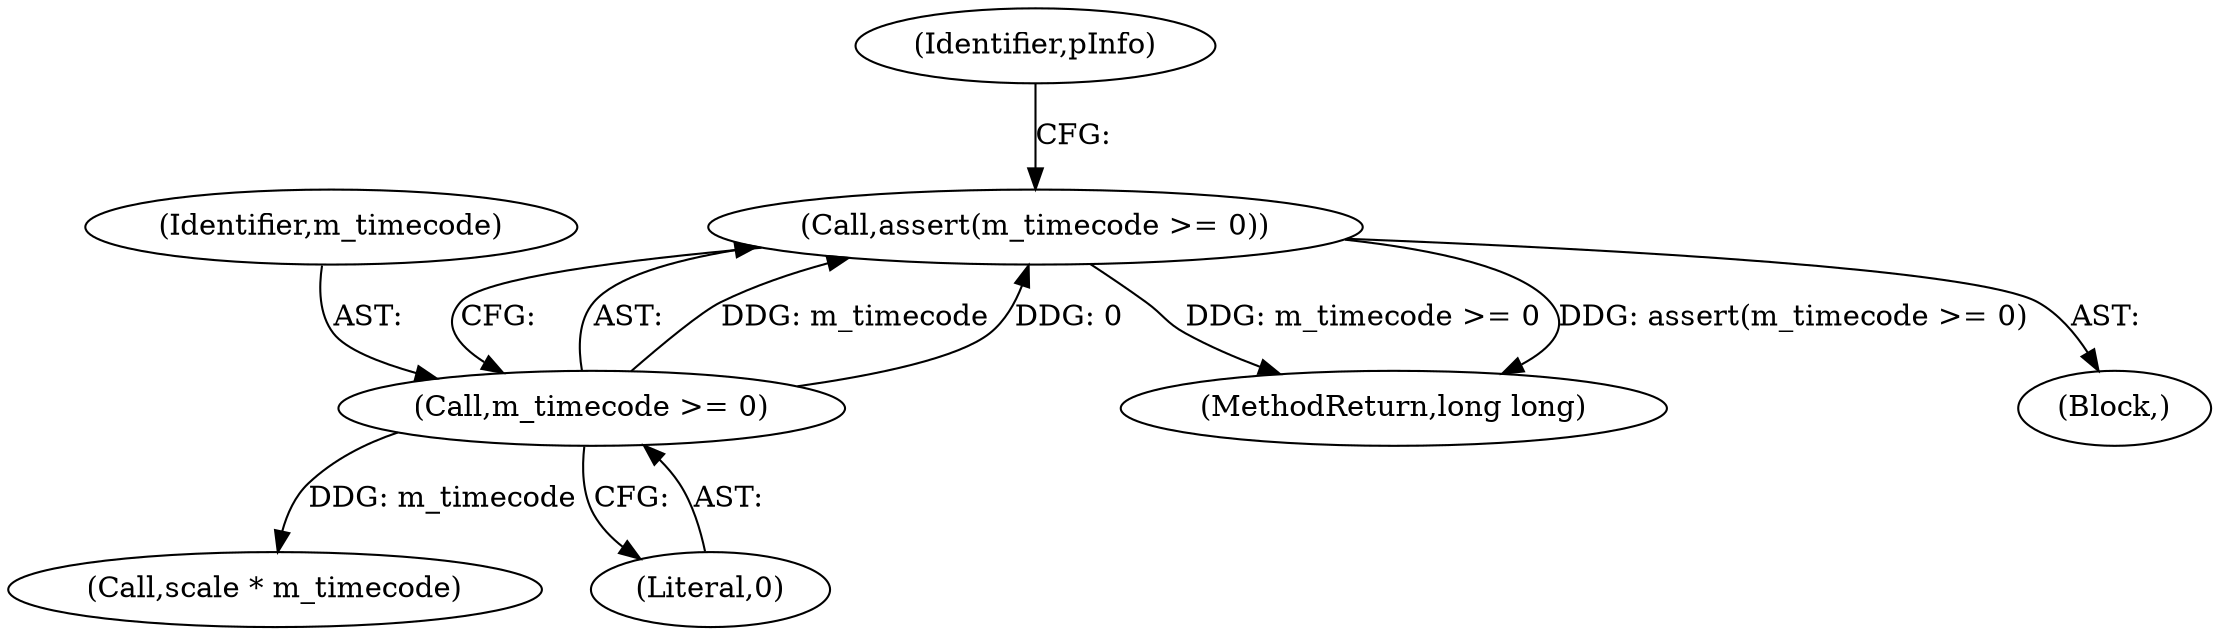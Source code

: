 digraph "1_Android_04839626ed859623901ebd3a5fd483982186b59d_126@API" {
"1000105" [label="(Call,assert(m_timecode >= 0))"];
"1000106" [label="(Call,m_timecode >= 0)"];
"1000106" [label="(Call,m_timecode >= 0)"];
"1000105" [label="(Call,assert(m_timecode >= 0))"];
"1000125" [label="(Call,scale * m_timecode)"];
"1000108" [label="(Literal,0)"];
"1000107" [label="(Identifier,m_timecode)"];
"1000130" [label="(MethodReturn,long long)"];
"1000110" [label="(Identifier,pInfo)"];
"1000102" [label="(Block,)"];
"1000105" -> "1000102"  [label="AST: "];
"1000105" -> "1000106"  [label="CFG: "];
"1000106" -> "1000105"  [label="AST: "];
"1000110" -> "1000105"  [label="CFG: "];
"1000105" -> "1000130"  [label="DDG: assert(m_timecode >= 0)"];
"1000105" -> "1000130"  [label="DDG: m_timecode >= 0"];
"1000106" -> "1000105"  [label="DDG: m_timecode"];
"1000106" -> "1000105"  [label="DDG: 0"];
"1000106" -> "1000108"  [label="CFG: "];
"1000107" -> "1000106"  [label="AST: "];
"1000108" -> "1000106"  [label="AST: "];
"1000106" -> "1000125"  [label="DDG: m_timecode"];
}
